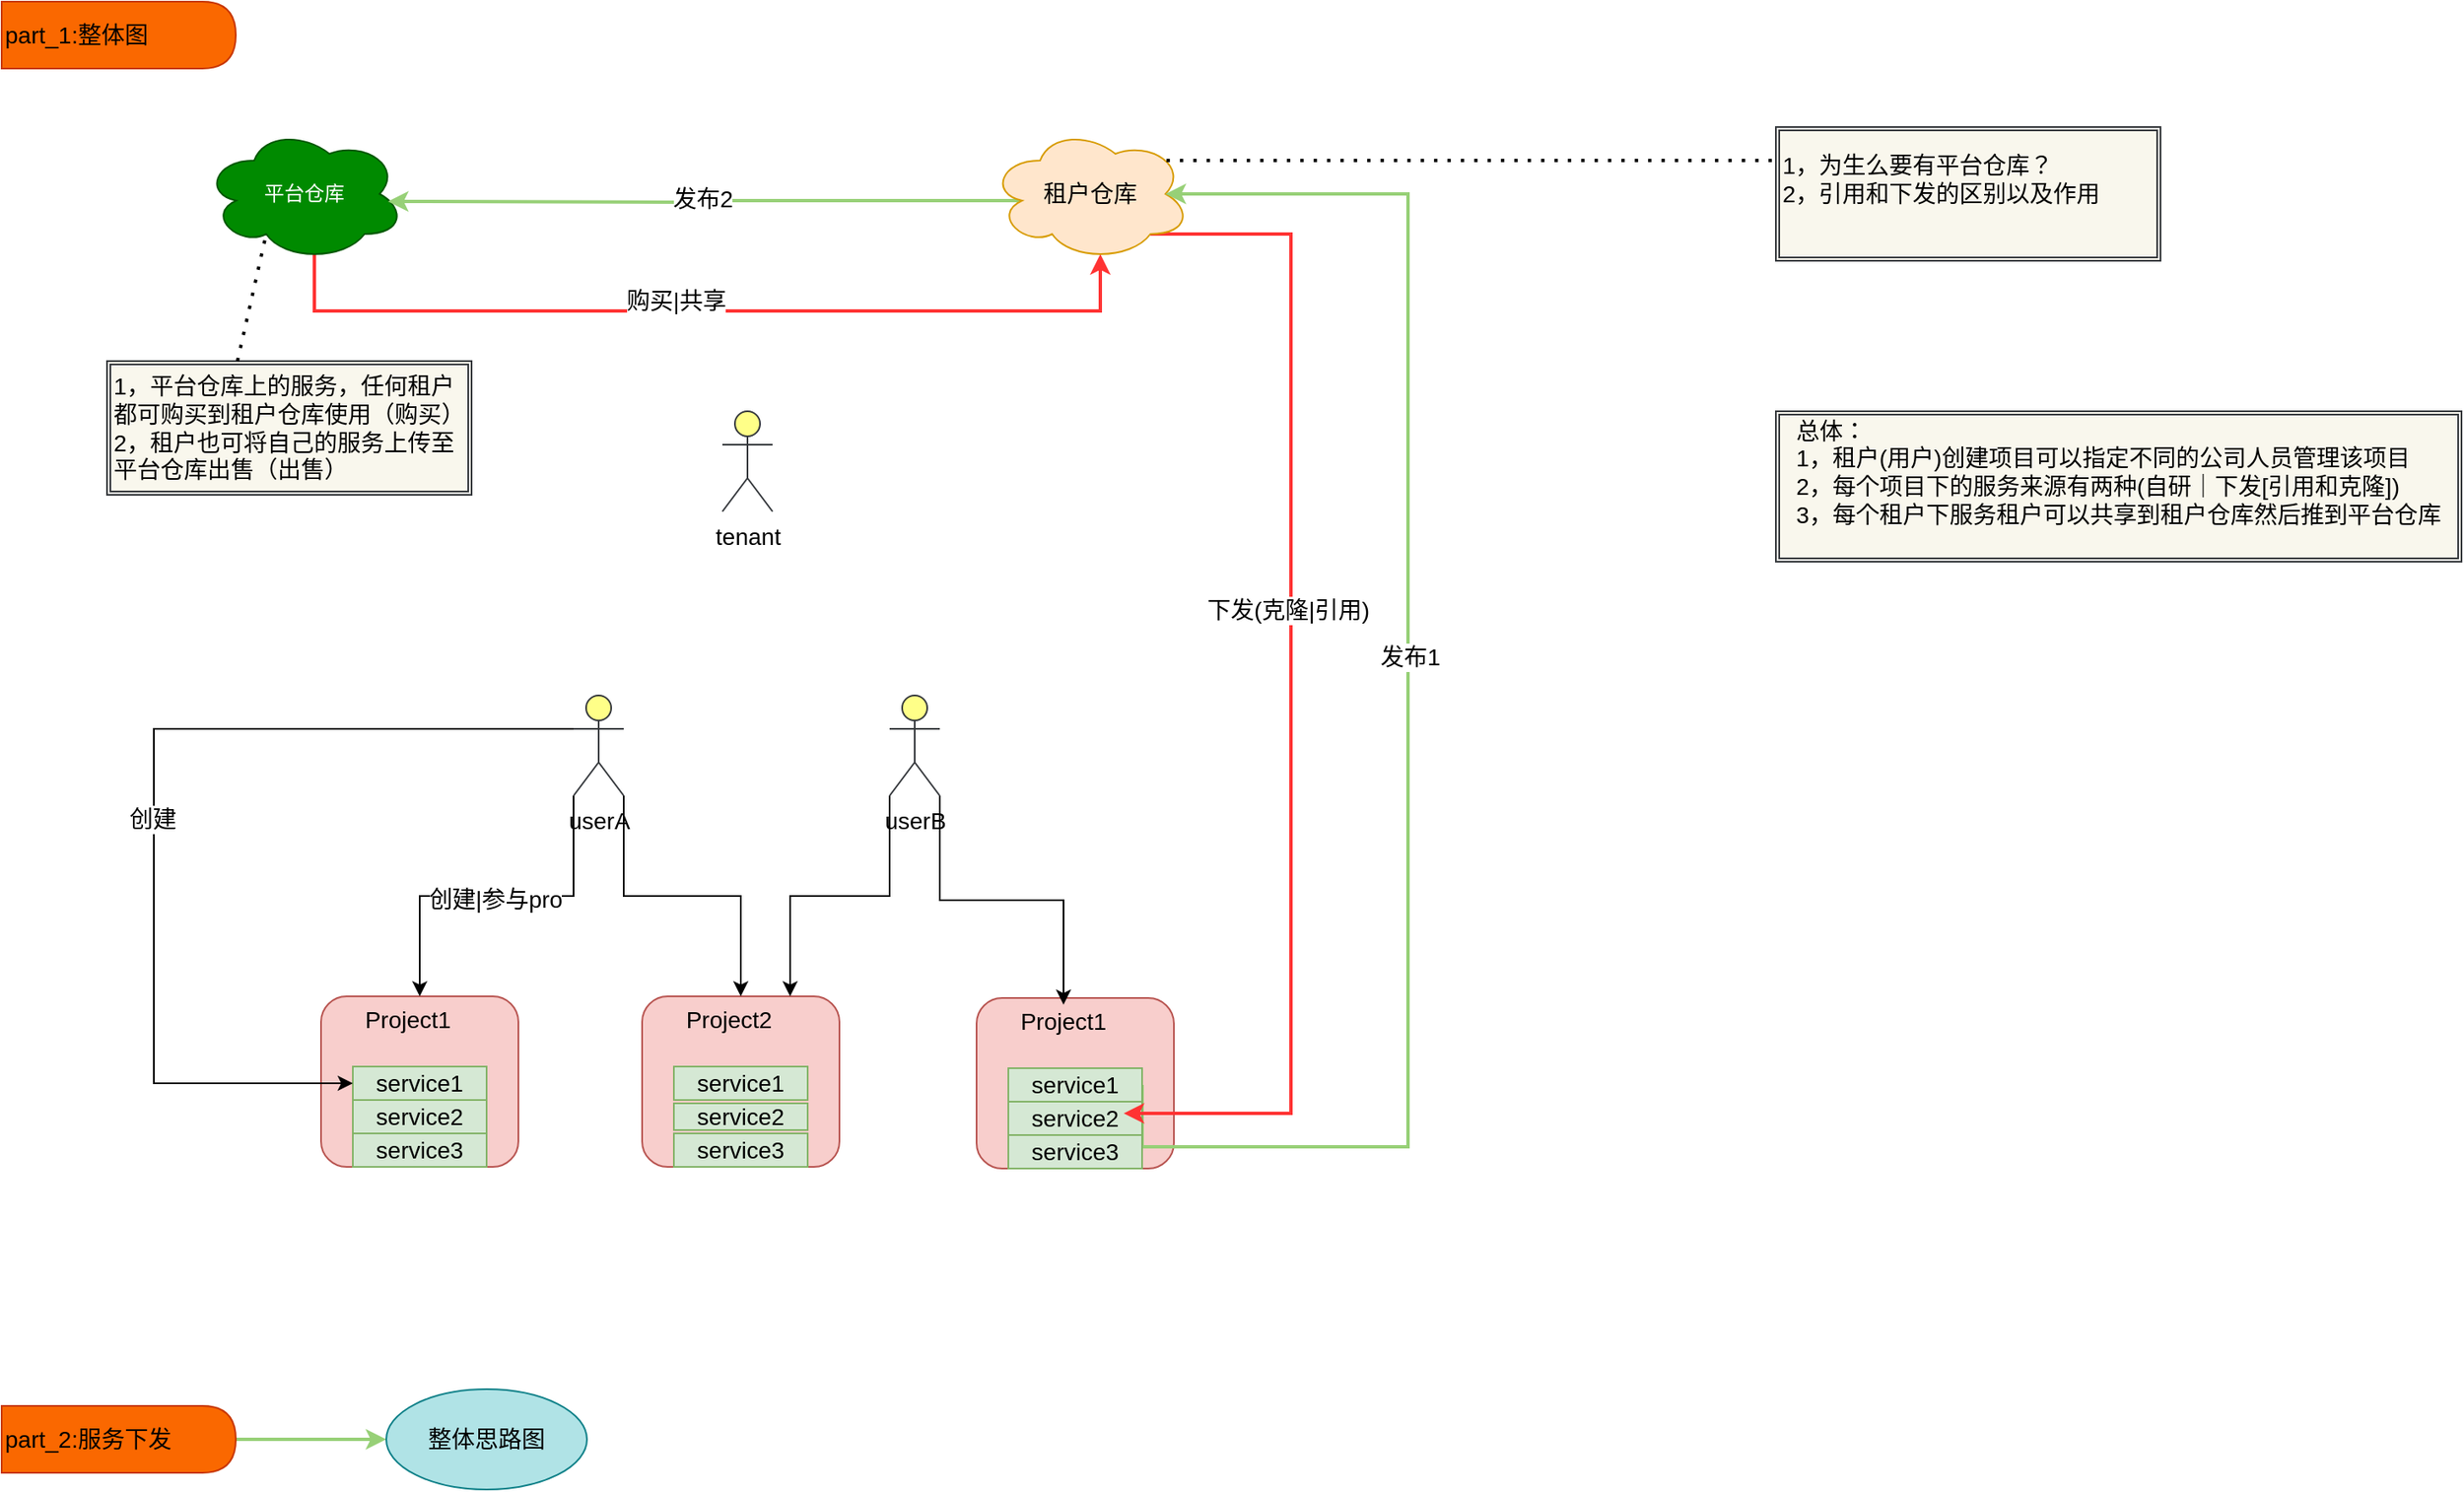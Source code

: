 <mxfile version="14.9.3" type="github">
  <diagram name="Page-1" id="97916047-d0de-89f5-080d-49f4d83e522f">
    <mxGraphModel dx="1497" dy="1023" grid="1" gridSize="10" guides="1" tooltips="1" connect="1" arrows="1" fold="1" page="1" pageScale="1.5" pageWidth="4681" pageHeight="3300" background="none" math="0" shadow="0">
      <root>
        <mxCell id="0" />
        <mxCell id="1" parent="0" />
        <mxCell id="XiP37MumvkjMzCkYlwh3-148" style="edgeStyle=orthogonalEdgeStyle;rounded=0;orthogonalLoop=1;jettySize=auto;html=1;exitX=0.55;exitY=0.95;exitDx=0;exitDy=0;exitPerimeter=0;entryX=0.55;entryY=0.95;entryDx=0;entryDy=0;entryPerimeter=0;fontSize=14;fontColor=#33FF33;strokeWidth=2;strokeColor=#FF3333;" edge="1" parent="1" source="XiP37MumvkjMzCkYlwh3-59" target="XiP37MumvkjMzCkYlwh3-65">
          <mxGeometry relative="1" as="geometry">
            <Array as="points">
              <mxPoint x="187" y="225" />
              <mxPoint x="657" y="225" />
            </Array>
          </mxGeometry>
        </mxCell>
        <mxCell id="XiP37MumvkjMzCkYlwh3-149" value="&lt;font color=&quot;#000000&quot;&gt;购买|共享&lt;/font&gt;" style="edgeLabel;html=1;align=center;verticalAlign=middle;resizable=0;points=[];fontSize=14;fontColor=#33FF33;" vertex="1" connectable="0" parent="XiP37MumvkjMzCkYlwh3-148">
          <mxGeometry x="-0.07" y="6" relative="1" as="geometry">
            <mxPoint as="offset" />
          </mxGeometry>
        </mxCell>
        <mxCell id="XiP37MumvkjMzCkYlwh3-59" value="平台仓库" style="ellipse;shape=cloud;whiteSpace=wrap;html=1;fillColor=#008a00;strokeColor=#005700;fontColor=#ffffff;" vertex="1" parent="1">
          <mxGeometry x="121" y="115" width="120" height="80" as="geometry" />
        </mxCell>
        <mxCell id="XiP37MumvkjMzCkYlwh3-132" style="edgeStyle=orthogonalEdgeStyle;rounded=0;orthogonalLoop=1;jettySize=auto;html=1;exitX=0.16;exitY=0.55;exitDx=0;exitDy=0;exitPerimeter=0;fontSize=14;strokeWidth=2;strokeColor=#97D077;" edge="1" parent="1" source="XiP37MumvkjMzCkYlwh3-65">
          <mxGeometry relative="1" as="geometry">
            <mxPoint x="231" y="159.471" as="targetPoint" />
          </mxGeometry>
        </mxCell>
        <mxCell id="XiP37MumvkjMzCkYlwh3-133" value="发布2" style="edgeLabel;html=1;align=center;verticalAlign=middle;resizable=0;points=[];fontSize=14;" vertex="1" connectable="0" parent="XiP37MumvkjMzCkYlwh3-132">
          <mxGeometry x="-0.04" y="-1" relative="1" as="geometry">
            <mxPoint x="-9" as="offset" />
          </mxGeometry>
        </mxCell>
        <mxCell id="XiP37MumvkjMzCkYlwh3-150" style="edgeStyle=orthogonalEdgeStyle;rounded=0;orthogonalLoop=1;jettySize=auto;html=1;exitX=0.8;exitY=0.8;exitDx=0;exitDy=0;exitPerimeter=0;entryX=1;entryY=0.75;entryDx=0;entryDy=0;fontSize=14;fontColor=#33FF33;strokeWidth=2;strokeColor=#FF3333;" edge="1" parent="1" source="XiP37MumvkjMzCkYlwh3-65" target="XiP37MumvkjMzCkYlwh3-97">
          <mxGeometry relative="1" as="geometry">
            <Array as="points">
              <mxPoint x="771" y="179" />
              <mxPoint x="771" y="705" />
              <mxPoint x="691" y="705" />
              <mxPoint x="691" y="713" />
            </Array>
          </mxGeometry>
        </mxCell>
        <mxCell id="XiP37MumvkjMzCkYlwh3-153" value="&lt;font color=&quot;#000000&quot;&gt;下发(克隆|引用)&lt;/font&gt;" style="edgeLabel;html=1;align=center;verticalAlign=middle;resizable=0;points=[];fontSize=14;fontColor=#33FF33;" vertex="1" connectable="0" parent="XiP37MumvkjMzCkYlwh3-150">
          <mxGeometry x="-0.126" y="-2" relative="1" as="geometry">
            <mxPoint as="offset" />
          </mxGeometry>
        </mxCell>
        <mxCell id="XiP37MumvkjMzCkYlwh3-65" value="租户仓库" style="ellipse;shape=cloud;whiteSpace=wrap;html=1;fontSize=14;fillColor=#ffe6cc;strokeColor=#d79b00;" vertex="1" parent="1">
          <mxGeometry x="591" y="115" width="120" height="80" as="geometry" />
        </mxCell>
        <mxCell id="XiP37MumvkjMzCkYlwh3-67" value="" style="rounded=1;whiteSpace=wrap;html=1;fontSize=14;fillColor=#f8cecc;strokeColor=#b85450;" vertex="1" parent="1">
          <mxGeometry x="191" y="635" width="118" height="102" as="geometry" />
        </mxCell>
        <mxCell id="XiP37MumvkjMzCkYlwh3-72" value="tenant" style="shape=umlActor;verticalLabelPosition=bottom;verticalAlign=top;html=1;outlineConnect=0;fontSize=14;fillColor=#ffff88;strokeColor=#36393d;" vertex="1" parent="1">
          <mxGeometry x="431" y="285" width="30" height="60" as="geometry" />
        </mxCell>
        <mxCell id="XiP37MumvkjMzCkYlwh3-77" value="service1" style="rounded=0;whiteSpace=wrap;html=1;fontSize=14;fillColor=#d5e8d4;strokeColor=#82b366;" vertex="1" parent="1">
          <mxGeometry x="210" y="677" width="80" height="20" as="geometry" />
        </mxCell>
        <mxCell id="XiP37MumvkjMzCkYlwh3-78" value="service2" style="rounded=0;whiteSpace=wrap;html=1;fontSize=14;fillColor=#d5e8d4;strokeColor=#82b366;" vertex="1" parent="1">
          <mxGeometry x="210" y="697" width="80" height="20" as="geometry" />
        </mxCell>
        <mxCell id="XiP37MumvkjMzCkYlwh3-79" value="service3" style="rounded=0;whiteSpace=wrap;html=1;fontSize=14;fillColor=#d5e8d4;strokeColor=#82b366;" vertex="1" parent="1">
          <mxGeometry x="210" y="717" width="80" height="20" as="geometry" />
        </mxCell>
        <mxCell id="XiP37MumvkjMzCkYlwh3-91" value="Project1" style="text;html=1;strokeColor=none;fillColor=none;align=center;verticalAlign=middle;whiteSpace=wrap;rounded=0;fontSize=14;" vertex="1" parent="1">
          <mxGeometry x="223" y="639" width="40" height="20" as="geometry" />
        </mxCell>
        <mxCell id="XiP37MumvkjMzCkYlwh3-92" value="" style="rounded=1;whiteSpace=wrap;html=1;fontSize=14;fillColor=#f8cecc;strokeColor=#b85450;" vertex="1" parent="1">
          <mxGeometry x="383" y="635" width="118" height="102" as="geometry" />
        </mxCell>
        <mxCell id="XiP37MumvkjMzCkYlwh3-93" value="service1" style="rounded=0;whiteSpace=wrap;html=1;fontSize=14;fillColor=#d5e8d4;strokeColor=#82b366;" vertex="1" parent="1">
          <mxGeometry x="402" y="677" width="80" height="20" as="geometry" />
        </mxCell>
        <mxCell id="XiP37MumvkjMzCkYlwh3-94" value="service2" style="rounded=0;whiteSpace=wrap;html=1;fontSize=14;fillColor=#d5e8d4;strokeColor=#82b366;" vertex="1" parent="1">
          <mxGeometry x="402" y="699" width="80" height="16" as="geometry" />
        </mxCell>
        <mxCell id="XiP37MumvkjMzCkYlwh3-95" value="service3" style="rounded=0;whiteSpace=wrap;html=1;fontSize=14;fillColor=#d5e8d4;strokeColor=#82b366;" vertex="1" parent="1">
          <mxGeometry x="402" y="717" width="80" height="20" as="geometry" />
        </mxCell>
        <mxCell id="XiP37MumvkjMzCkYlwh3-96" value="Project2" style="text;html=1;strokeColor=none;fillColor=none;align=center;verticalAlign=middle;whiteSpace=wrap;rounded=0;fontSize=14;" vertex="1" parent="1">
          <mxGeometry x="415" y="639" width="40" height="20" as="geometry" />
        </mxCell>
        <mxCell id="XiP37MumvkjMzCkYlwh3-97" value="" style="rounded=1;whiteSpace=wrap;html=1;fontSize=14;fillColor=#f8cecc;strokeColor=#b85450;" vertex="1" parent="1">
          <mxGeometry x="583" y="636" width="118" height="102" as="geometry" />
        </mxCell>
        <mxCell id="XiP37MumvkjMzCkYlwh3-128" style="edgeStyle=orthogonalEdgeStyle;rounded=0;orthogonalLoop=1;jettySize=auto;html=1;exitX=1;exitY=0.5;exitDx=0;exitDy=0;entryX=0.875;entryY=0.5;entryDx=0;entryDy=0;entryPerimeter=0;fontSize=14;strokeWidth=2;strokeColor=#97D077;" edge="1" parent="1" source="XiP37MumvkjMzCkYlwh3-98" target="XiP37MumvkjMzCkYlwh3-65">
          <mxGeometry relative="1" as="geometry">
            <Array as="points">
              <mxPoint x="682" y="725" />
              <mxPoint x="841" y="725" />
              <mxPoint x="841" y="155" />
            </Array>
          </mxGeometry>
        </mxCell>
        <mxCell id="XiP37MumvkjMzCkYlwh3-129" value="发布1" style="edgeLabel;html=1;align=center;verticalAlign=middle;resizable=0;points=[];fontSize=14;" vertex="1" connectable="0" parent="XiP37MumvkjMzCkYlwh3-128">
          <mxGeometry x="0.072" y="-1" relative="1" as="geometry">
            <mxPoint y="-1" as="offset" />
          </mxGeometry>
        </mxCell>
        <mxCell id="XiP37MumvkjMzCkYlwh3-98" value="service1" style="rounded=0;whiteSpace=wrap;html=1;fontSize=14;fillColor=#d5e8d4;strokeColor=#82b366;" vertex="1" parent="1">
          <mxGeometry x="602" y="678" width="80" height="20" as="geometry" />
        </mxCell>
        <mxCell id="XiP37MumvkjMzCkYlwh3-99" value="service2" style="rounded=0;whiteSpace=wrap;html=1;fontSize=14;fillColor=#d5e8d4;strokeColor=#82b366;" vertex="1" parent="1">
          <mxGeometry x="602" y="698" width="80" height="20" as="geometry" />
        </mxCell>
        <mxCell id="XiP37MumvkjMzCkYlwh3-100" value="service3" style="rounded=0;whiteSpace=wrap;html=1;fontSize=14;fillColor=#d5e8d4;strokeColor=#82b366;" vertex="1" parent="1">
          <mxGeometry x="602" y="718" width="80" height="20" as="geometry" />
        </mxCell>
        <mxCell id="XiP37MumvkjMzCkYlwh3-101" value="Project1" style="text;html=1;strokeColor=none;fillColor=none;align=center;verticalAlign=middle;whiteSpace=wrap;rounded=0;fontSize=14;" vertex="1" parent="1">
          <mxGeometry x="615" y="640" width="40" height="20" as="geometry" />
        </mxCell>
        <mxCell id="XiP37MumvkjMzCkYlwh3-104" value="&lt;div style=&quot;text-align: left&quot;&gt;&lt;span&gt;总体：&lt;/span&gt;&lt;/div&gt;&lt;div style=&quot;text-align: left&quot;&gt;&lt;span&gt;1，租户(用户)创建项目可以指定不同的公司人员管理该项目&lt;/span&gt;&lt;/div&gt;&lt;div style=&quot;text-align: left&quot;&gt;&lt;span&gt;2，每个项目下的服务来源有两种(自研｜下发[引用和克隆])&lt;/span&gt;&lt;/div&gt;&lt;div style=&quot;text-align: left&quot;&gt;&lt;span&gt;3，每个租户下服务租户可以共享到租户仓库然后推到平台仓库&lt;/span&gt;&lt;/div&gt;&lt;div style=&quot;text-align: left&quot;&gt;&lt;span&gt;&lt;br&gt;&lt;/span&gt;&lt;/div&gt;" style="shape=ext;double=1;rounded=0;whiteSpace=wrap;html=1;fontSize=14;fillColor=#f9f7ed;strokeColor=#36393d;" vertex="1" parent="1">
          <mxGeometry x="1061" y="285" width="410" height="90" as="geometry" />
        </mxCell>
        <mxCell id="XiP37MumvkjMzCkYlwh3-118" style="edgeStyle=orthogonalEdgeStyle;rounded=0;orthogonalLoop=1;jettySize=auto;html=1;exitX=0;exitY=1;exitDx=0;exitDy=0;exitPerimeter=0;entryX=0.5;entryY=0;entryDx=0;entryDy=0;fontSize=14;" edge="1" parent="1" source="XiP37MumvkjMzCkYlwh3-109" target="XiP37MumvkjMzCkYlwh3-67">
          <mxGeometry relative="1" as="geometry" />
        </mxCell>
        <mxCell id="XiP37MumvkjMzCkYlwh3-123" value="创建|参与pro" style="edgeLabel;html=1;align=center;verticalAlign=middle;resizable=0;points=[];fontSize=14;" vertex="1" connectable="0" parent="XiP37MumvkjMzCkYlwh3-118">
          <mxGeometry x="0.01" y="2" relative="1" as="geometry">
            <mxPoint as="offset" />
          </mxGeometry>
        </mxCell>
        <mxCell id="XiP37MumvkjMzCkYlwh3-119" style="edgeStyle=orthogonalEdgeStyle;rounded=0;orthogonalLoop=1;jettySize=auto;html=1;exitX=1;exitY=1;exitDx=0;exitDy=0;exitPerimeter=0;fontSize=14;entryX=0.5;entryY=0;entryDx=0;entryDy=0;" edge="1" parent="1" source="XiP37MumvkjMzCkYlwh3-109" target="XiP37MumvkjMzCkYlwh3-92">
          <mxGeometry relative="1" as="geometry">
            <mxPoint x="442" y="615" as="targetPoint" />
          </mxGeometry>
        </mxCell>
        <mxCell id="XiP37MumvkjMzCkYlwh3-124" style="edgeStyle=orthogonalEdgeStyle;rounded=0;orthogonalLoop=1;jettySize=auto;html=1;exitX=0;exitY=0.333;exitDx=0;exitDy=0;exitPerimeter=0;fontSize=14;entryX=0;entryY=0.5;entryDx=0;entryDy=0;" edge="1" parent="1" source="XiP37MumvkjMzCkYlwh3-109" target="XiP37MumvkjMzCkYlwh3-77">
          <mxGeometry relative="1" as="geometry">
            <mxPoint x="161" y="845" as="targetPoint" />
            <Array as="points">
              <mxPoint x="91" y="475" />
              <mxPoint x="91" y="687" />
            </Array>
          </mxGeometry>
        </mxCell>
        <mxCell id="XiP37MumvkjMzCkYlwh3-125" value="创建" style="edgeLabel;html=1;align=center;verticalAlign=middle;resizable=0;points=[];fontSize=14;" vertex="1" connectable="0" parent="XiP37MumvkjMzCkYlwh3-124">
          <mxGeometry x="0.048" y="-1" relative="1" as="geometry">
            <mxPoint as="offset" />
          </mxGeometry>
        </mxCell>
        <mxCell id="XiP37MumvkjMzCkYlwh3-109" value="userA" style="shape=umlActor;verticalLabelPosition=bottom;verticalAlign=top;html=1;outlineConnect=0;fontSize=14;fillColor=#ffff88;strokeColor=#36393d;" vertex="1" parent="1">
          <mxGeometry x="342" y="455" width="30" height="60" as="geometry" />
        </mxCell>
        <mxCell id="XiP37MumvkjMzCkYlwh3-120" style="edgeStyle=orthogonalEdgeStyle;rounded=0;orthogonalLoop=1;jettySize=auto;html=1;exitX=0;exitY=1;exitDx=0;exitDy=0;exitPerimeter=0;entryX=0.75;entryY=0;entryDx=0;entryDy=0;fontSize=14;" edge="1" parent="1" source="XiP37MumvkjMzCkYlwh3-113" target="XiP37MumvkjMzCkYlwh3-92">
          <mxGeometry relative="1" as="geometry" />
        </mxCell>
        <mxCell id="XiP37MumvkjMzCkYlwh3-121" style="edgeStyle=orthogonalEdgeStyle;rounded=0;orthogonalLoop=1;jettySize=auto;html=1;exitX=1;exitY=1;exitDx=0;exitDy=0;exitPerimeter=0;entryX=0.5;entryY=0;entryDx=0;entryDy=0;fontSize=14;" edge="1" parent="1" source="XiP37MumvkjMzCkYlwh3-113" target="XiP37MumvkjMzCkYlwh3-101">
          <mxGeometry relative="1" as="geometry" />
        </mxCell>
        <mxCell id="XiP37MumvkjMzCkYlwh3-113" value="userB" style="shape=umlActor;verticalLabelPosition=bottom;verticalAlign=top;html=1;outlineConnect=0;fontSize=14;fillColor=#ffff88;strokeColor=#36393d;" vertex="1" parent="1">
          <mxGeometry x="531" y="455" width="30" height="60" as="geometry" />
        </mxCell>
        <mxCell id="XiP37MumvkjMzCkYlwh3-134" value="1，平台仓库上的服务，任何租户都可购买到租户仓库使用（购买）&lt;br&gt;2，租户也可将自己的服务上传至平台仓库出售（出售）" style="shape=ext;double=1;rounded=0;whiteSpace=wrap;html=1;fontSize=14;align=left;fillColor=#f9f7ed;strokeColor=#36393d;" vertex="1" parent="1">
          <mxGeometry x="63" y="255" width="218" height="80" as="geometry" />
        </mxCell>
        <mxCell id="XiP37MumvkjMzCkYlwh3-135" value="" style="endArrow=none;dashed=1;html=1;dashPattern=1 3;strokeWidth=2;fontSize=14;entryX=0.31;entryY=0.8;entryDx=0;entryDy=0;entryPerimeter=0;" edge="1" parent="1" target="XiP37MumvkjMzCkYlwh3-59">
          <mxGeometry width="50" height="50" relative="1" as="geometry">
            <mxPoint x="141" y="255" as="sourcePoint" />
            <mxPoint x="161" y="205" as="targetPoint" />
          </mxGeometry>
        </mxCell>
        <mxCell id="XiP37MumvkjMzCkYlwh3-152" value="" style="endArrow=classic;html=1;fontSize=14;fontColor=#33FF33;strokeWidth=2;strokeColor=#FF3333;" edge="1" parent="1">
          <mxGeometry width="50" height="50" relative="1" as="geometry">
            <mxPoint x="721" y="705" as="sourcePoint" />
            <mxPoint x="671" y="705" as="targetPoint" />
          </mxGeometry>
        </mxCell>
        <mxCell id="XiP37MumvkjMzCkYlwh3-154" value="" style="endArrow=none;dashed=1;html=1;dashPattern=1 3;strokeWidth=2;fontSize=14;fontColor=#33FF33;exitX=0.88;exitY=0.25;exitDx=0;exitDy=0;exitPerimeter=0;" edge="1" parent="1" source="XiP37MumvkjMzCkYlwh3-65">
          <mxGeometry width="50" height="50" relative="1" as="geometry">
            <mxPoint x="701" y="515" as="sourcePoint" />
            <mxPoint x="1061" y="135" as="targetPoint" />
            <Array as="points">
              <mxPoint x="1051" y="135" />
            </Array>
          </mxGeometry>
        </mxCell>
        <mxCell id="XiP37MumvkjMzCkYlwh3-155" value="&lt;font color=&quot;#000000&quot;&gt;1，为生么要有平台仓库？&lt;br&gt;2，引用和下发的区别以及作用&lt;br&gt;&lt;br&gt;&lt;/font&gt;" style="shape=ext;double=1;rounded=0;whiteSpace=wrap;html=1;fontSize=14;align=left;fillColor=#f9f7ed;strokeColor=#36393d;" vertex="1" parent="1">
          <mxGeometry x="1061" y="115" width="230" height="80" as="geometry" />
        </mxCell>
        <mxCell id="XiP37MumvkjMzCkYlwh3-160" value="&lt;font color=&quot;#000000&quot;&gt;part_1:整体图&lt;/font&gt;" style="shape=delay;whiteSpace=wrap;html=1;fontSize=14;fontColor=#000000;align=left;fillColor=#fa6800;strokeColor=#C73500;" vertex="1" parent="1">
          <mxGeometry y="40" width="140" height="40" as="geometry" />
        </mxCell>
        <mxCell id="XiP37MumvkjMzCkYlwh3-165" value="" style="edgeStyle=orthogonalEdgeStyle;rounded=0;orthogonalLoop=1;jettySize=auto;html=1;fontSize=14;fontColor=#33FF33;strokeColor=#97D077;strokeWidth=2;" edge="1" parent="1" source="XiP37MumvkjMzCkYlwh3-161" target="XiP37MumvkjMzCkYlwh3-164">
          <mxGeometry relative="1" as="geometry" />
        </mxCell>
        <mxCell id="XiP37MumvkjMzCkYlwh3-161" value="&lt;font color=&quot;#000000&quot;&gt;part_2:服务下发&lt;/font&gt;" style="shape=delay;whiteSpace=wrap;html=1;fontSize=14;fontColor=#000000;align=left;fillColor=#fa6800;strokeColor=#C73500;" vertex="1" parent="1">
          <mxGeometry y="880" width="140" height="40" as="geometry" />
        </mxCell>
        <mxCell id="XiP37MumvkjMzCkYlwh3-164" value="整体思路图" style="ellipse;whiteSpace=wrap;html=1;fontSize=14;align=center;strokeColor=#0e8088;fillColor=#b0e3e6;" vertex="1" parent="1">
          <mxGeometry x="230" y="870" width="120" height="60" as="geometry" />
        </mxCell>
      </root>
    </mxGraphModel>
  </diagram>
</mxfile>
